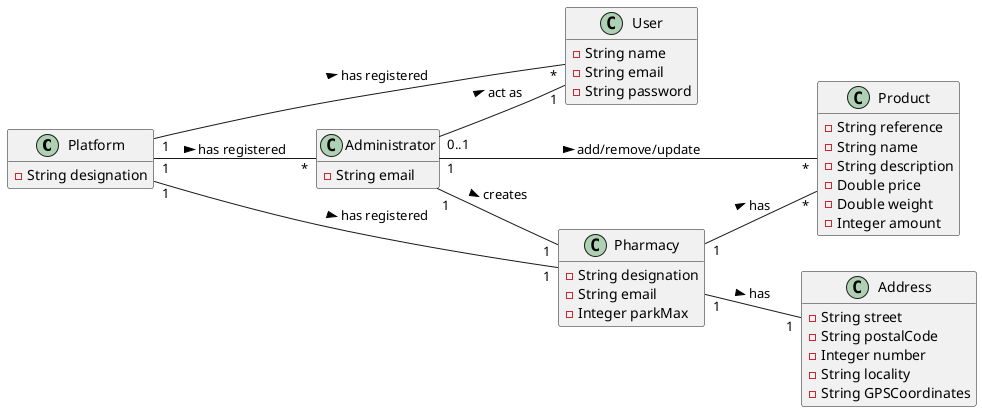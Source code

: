 @startuml

hide methods
left to right direction

class Platform {
  -String designation
}

class User {
  -String name
  -String email
  -String password
}

class Administrator {
  -String email
}

class Product {
  -String reference
  -String name
  -String description
  -Double price
  -Double weight
  -Integer amount
}

class Pharmacy {
  -String designation
  -String email
  -Integer parkMax
}

class Address {
  -String street
  -String postalCode
  -Integer number
  -String locality
  -String GPSCoordinates
}

Platform "1" -- "*" Administrator : has registered >
Platform "1" -- "*" User : has registered >
Platform "1" -- "1" Pharmacy : has registered >

Administrator "1" -- "1" Pharmacy : creates >
Administrator "0..1" -- "1" User : act as >
Administrator "1" -- "*" Product : add/remove/update >

Pharmacy "1" -- "1" Address : has >
Pharmacy "1" -- "*" Product : has >

@enduml
